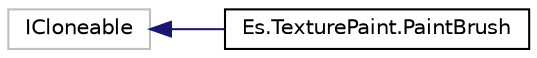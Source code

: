 digraph "Graphical Class Hierarchy"
{
  edge [fontname="Helvetica",fontsize="10",labelfontname="Helvetica",labelfontsize="10"];
  node [fontname="Helvetica",fontsize="10",shape=record];
  rankdir="LR";
  Node6 [label="ICloneable",height=0.2,width=0.4,color="grey75", fillcolor="white", style="filled"];
  Node6 -> Node0 [dir="back",color="midnightblue",fontsize="10",style="solid",fontname="Helvetica"];
  Node0 [label="Es.TexturePaint.PaintBrush",height=0.2,width=0.4,color="black", fillcolor="white", style="filled",URL="$class_es_1_1_texture_paint_1_1_paint_brush.html",tooltip="Class managing brush information. "];
}

